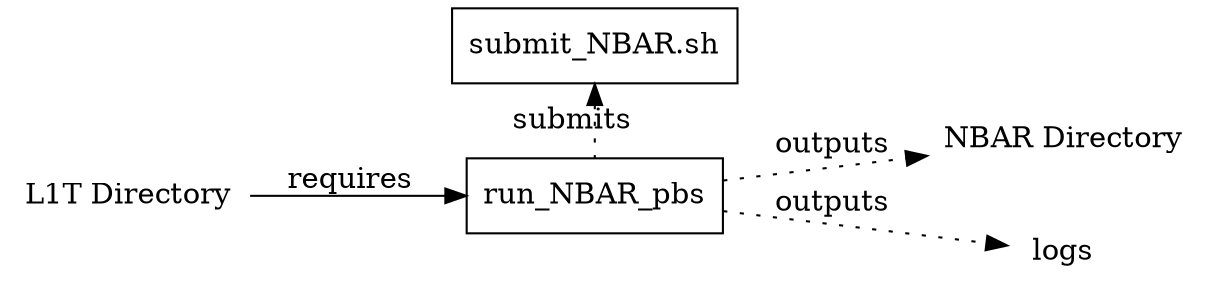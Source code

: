 digraph fc {

        rankdir = LR;
# Luigi tasks


# scripts

    { rank=same
        submit_sh[shape=box, label="submit_NBAR.sh"]
        run_pbs[shape=box, label="run_NBAR_pbs"]
    }

# Targets


	NBAR_ProductDataset [shape=DatabaseShape, peripheries=0, label="NBAR Directory"]
	L1T_ProductDataset [shape=DatabaseShape, peripheries=0, label="L1T Directory"]
	logs [shape=DatabaseShape, peripheries=0, label="logs"]

# Outputs
	run_pbs -> NBAR_ProductDataset [style=dotted, label="outputs"]
	run_pbs -> logs [style=dotted, label="outputs"]

# Requires

	L1T_ProductDataset -> run_pbs [label="requires"]

# Submissions

        submit_sh -> run_pbs [style=dotted, label="submits", dir=back]
}
